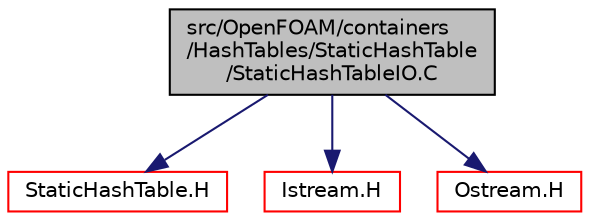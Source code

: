 digraph "src/OpenFOAM/containers/HashTables/StaticHashTable/StaticHashTableIO.C"
{
  bgcolor="transparent";
  edge [fontname="Helvetica",fontsize="10",labelfontname="Helvetica",labelfontsize="10"];
  node [fontname="Helvetica",fontsize="10",shape=record];
  Node0 [label="src/OpenFOAM/containers\l/HashTables/StaticHashTable\l/StaticHashTableIO.C",height=0.2,width=0.4,color="black", fillcolor="grey75", style="filled", fontcolor="black"];
  Node0 -> Node1 [color="midnightblue",fontsize="10",style="solid",fontname="Helvetica"];
  Node1 [label="StaticHashTable.H",height=0.2,width=0.4,color="red",URL="$a09200.html"];
  Node0 -> Node58 [color="midnightblue",fontsize="10",style="solid",fontname="Helvetica"];
  Node58 [label="Istream.H",height=0.2,width=0.4,color="red",URL="$a09818.html"];
  Node0 -> Node39 [color="midnightblue",fontsize="10",style="solid",fontname="Helvetica"];
  Node39 [label="Ostream.H",height=0.2,width=0.4,color="red",URL="$a09824.html"];
}
